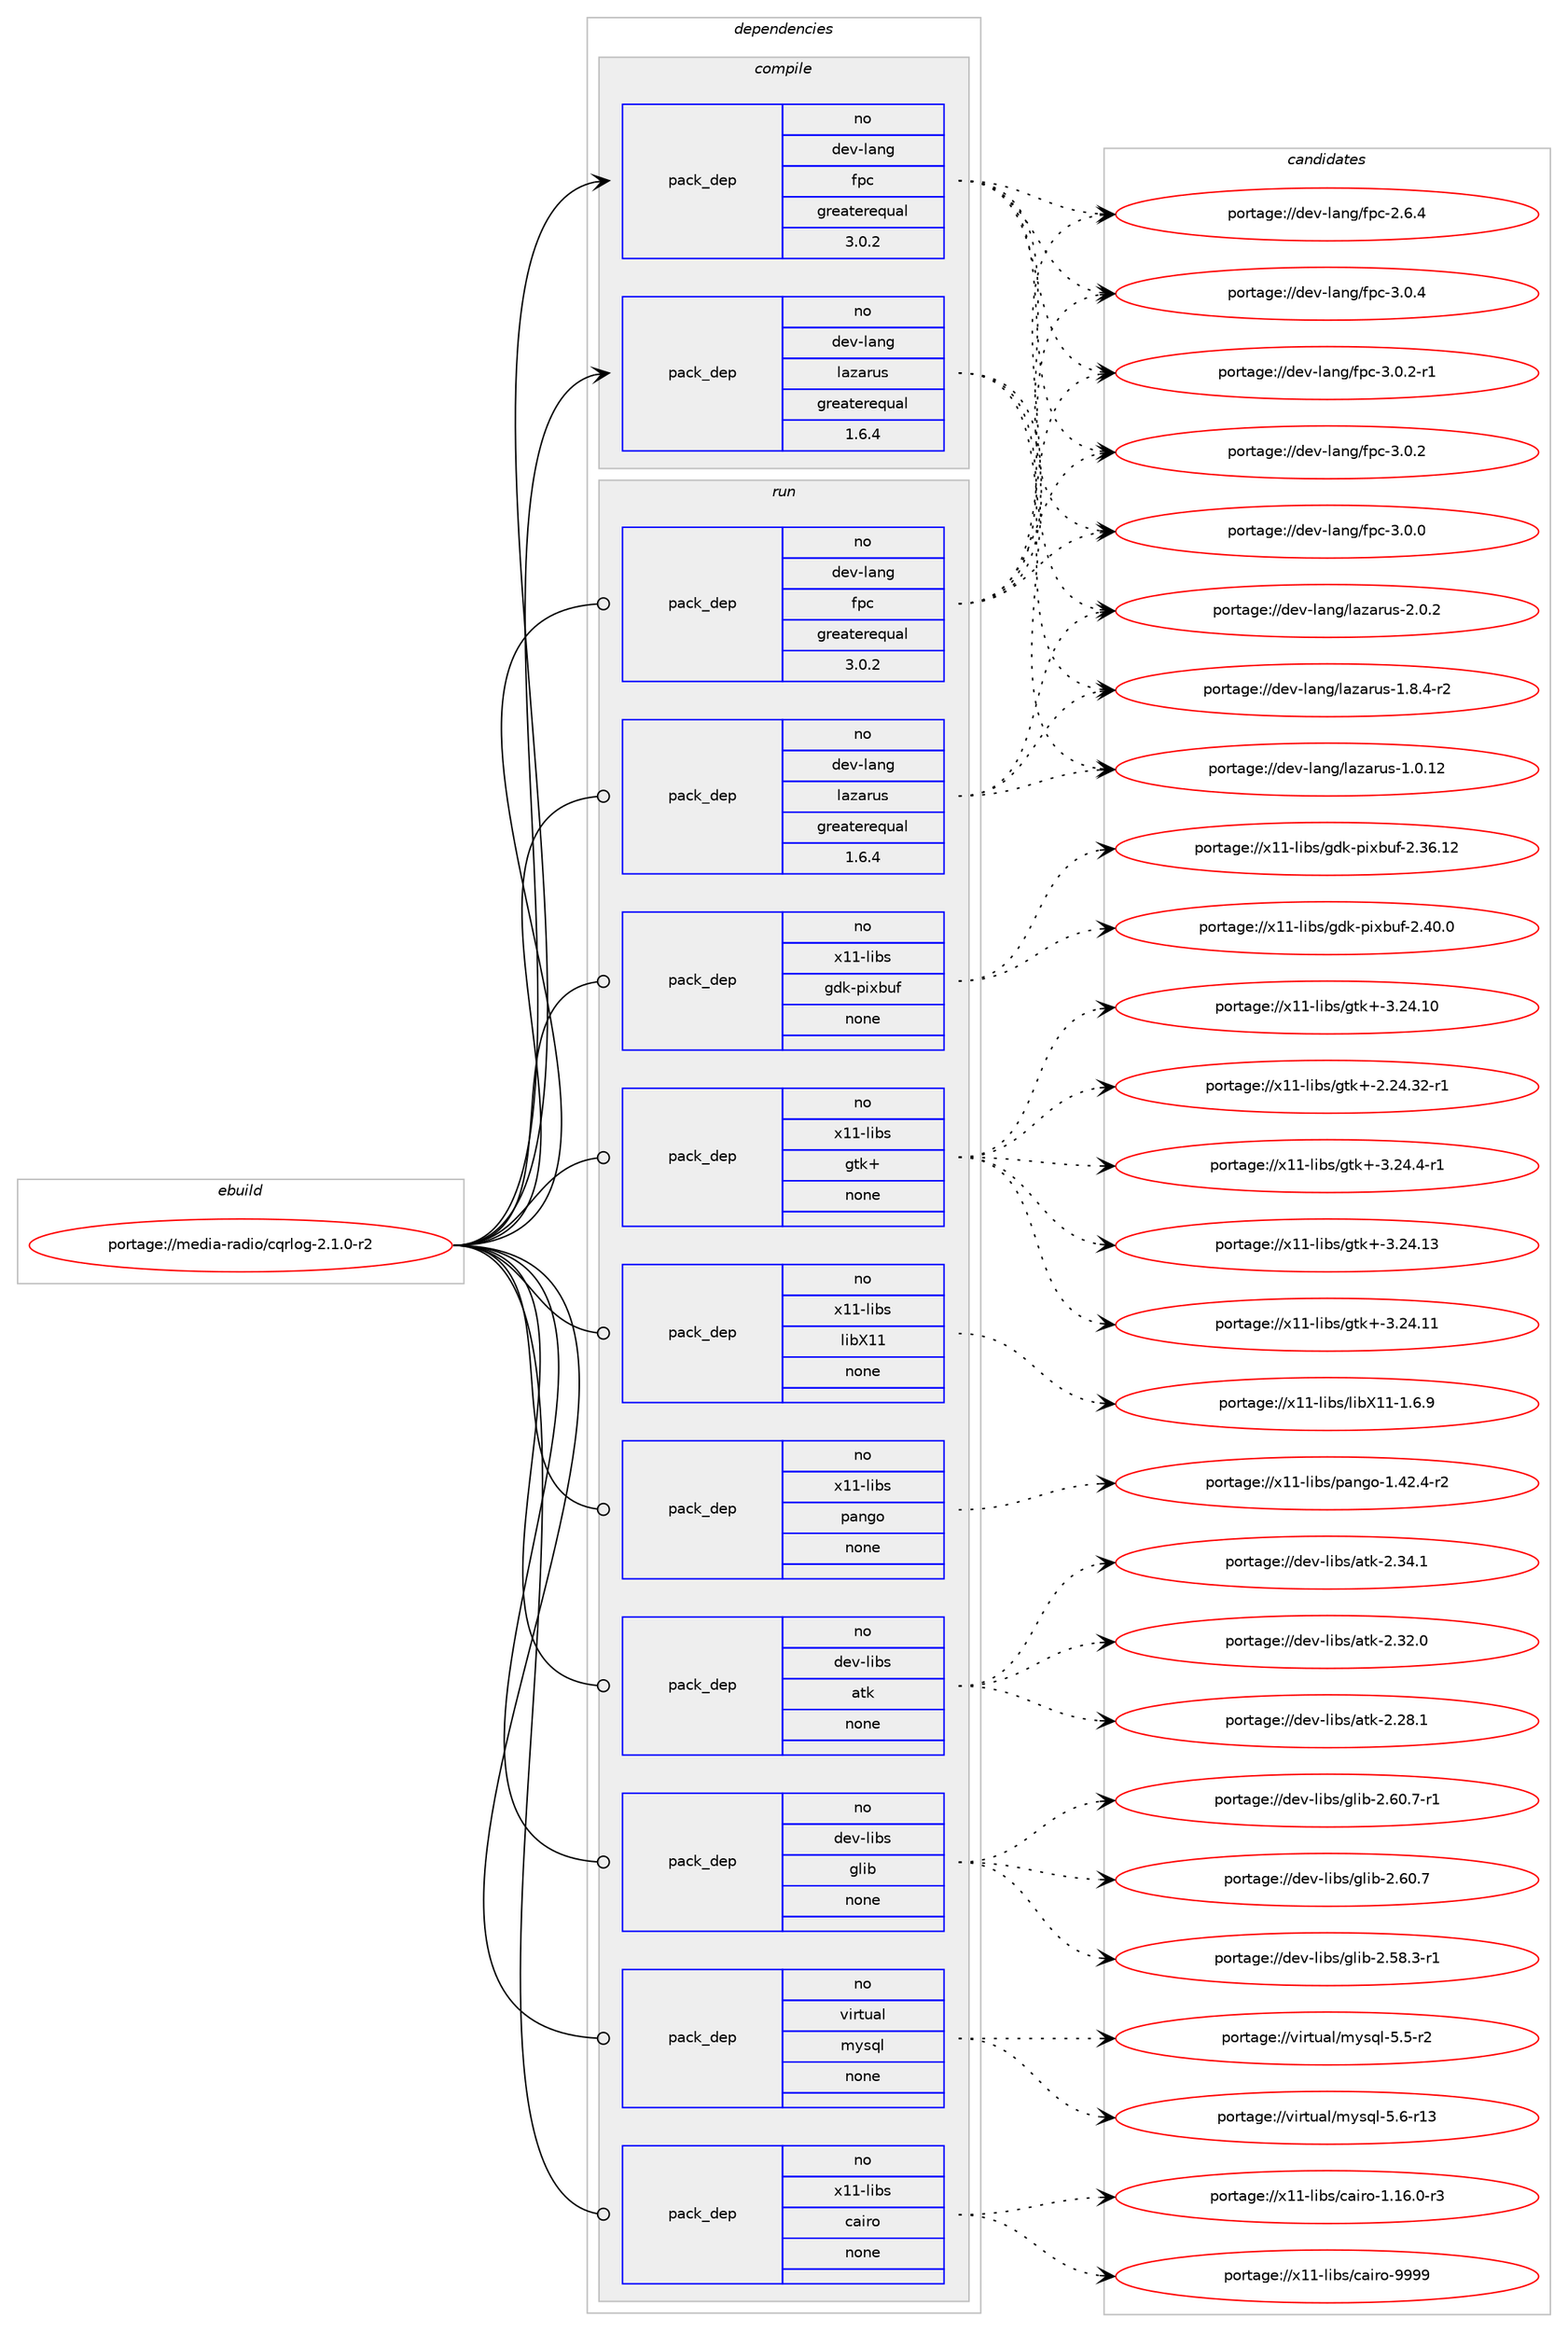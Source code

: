 digraph prolog {

# *************
# Graph options
# *************

newrank=true;
concentrate=true;
compound=true;
graph [rankdir=LR,fontname=Helvetica,fontsize=10,ranksep=1.5];#, ranksep=2.5, nodesep=0.2];
edge  [arrowhead=vee];
node  [fontname=Helvetica,fontsize=10];

# **********
# The ebuild
# **********

subgraph cluster_leftcol {
color=gray;
rank=same;
label=<<i>ebuild</i>>;
id [label="portage://media-radio/cqrlog-2.1.0-r2", color=red, width=4, href="../media-radio/cqrlog-2.1.0-r2.svg"];
}

# ****************
# The dependencies
# ****************

subgraph cluster_midcol {
color=gray;
label=<<i>dependencies</i>>;
subgraph cluster_compile {
fillcolor="#eeeeee";
style=filled;
label=<<i>compile</i>>;
subgraph pack149952 {
dependency197962 [label=<<TABLE BORDER="0" CELLBORDER="1" CELLSPACING="0" CELLPADDING="4" WIDTH="220"><TR><TD ROWSPAN="6" CELLPADDING="30">pack_dep</TD></TR><TR><TD WIDTH="110">no</TD></TR><TR><TD>dev-lang</TD></TR><TR><TD>fpc</TD></TR><TR><TD>greaterequal</TD></TR><TR><TD>3.0.2</TD></TR></TABLE>>, shape=none, color=blue];
}
id:e -> dependency197962:w [weight=20,style="solid",arrowhead="vee"];
subgraph pack149953 {
dependency197963 [label=<<TABLE BORDER="0" CELLBORDER="1" CELLSPACING="0" CELLPADDING="4" WIDTH="220"><TR><TD ROWSPAN="6" CELLPADDING="30">pack_dep</TD></TR><TR><TD WIDTH="110">no</TD></TR><TR><TD>dev-lang</TD></TR><TR><TD>lazarus</TD></TR><TR><TD>greaterequal</TD></TR><TR><TD>1.6.4</TD></TR></TABLE>>, shape=none, color=blue];
}
id:e -> dependency197963:w [weight=20,style="solid",arrowhead="vee"];
}
subgraph cluster_compileandrun {
fillcolor="#eeeeee";
style=filled;
label=<<i>compile and run</i>>;
}
subgraph cluster_run {
fillcolor="#eeeeee";
style=filled;
label=<<i>run</i>>;
subgraph pack149954 {
dependency197964 [label=<<TABLE BORDER="0" CELLBORDER="1" CELLSPACING="0" CELLPADDING="4" WIDTH="220"><TR><TD ROWSPAN="6" CELLPADDING="30">pack_dep</TD></TR><TR><TD WIDTH="110">no</TD></TR><TR><TD>dev-lang</TD></TR><TR><TD>fpc</TD></TR><TR><TD>greaterequal</TD></TR><TR><TD>3.0.2</TD></TR></TABLE>>, shape=none, color=blue];
}
id:e -> dependency197964:w [weight=20,style="solid",arrowhead="odot"];
subgraph pack149955 {
dependency197965 [label=<<TABLE BORDER="0" CELLBORDER="1" CELLSPACING="0" CELLPADDING="4" WIDTH="220"><TR><TD ROWSPAN="6" CELLPADDING="30">pack_dep</TD></TR><TR><TD WIDTH="110">no</TD></TR><TR><TD>dev-lang</TD></TR><TR><TD>lazarus</TD></TR><TR><TD>greaterequal</TD></TR><TR><TD>1.6.4</TD></TR></TABLE>>, shape=none, color=blue];
}
id:e -> dependency197965:w [weight=20,style="solid",arrowhead="odot"];
subgraph pack149956 {
dependency197966 [label=<<TABLE BORDER="0" CELLBORDER="1" CELLSPACING="0" CELLPADDING="4" WIDTH="220"><TR><TD ROWSPAN="6" CELLPADDING="30">pack_dep</TD></TR><TR><TD WIDTH="110">no</TD></TR><TR><TD>dev-libs</TD></TR><TR><TD>atk</TD></TR><TR><TD>none</TD></TR><TR><TD></TD></TR></TABLE>>, shape=none, color=blue];
}
id:e -> dependency197966:w [weight=20,style="solid",arrowhead="odot"];
subgraph pack149957 {
dependency197967 [label=<<TABLE BORDER="0" CELLBORDER="1" CELLSPACING="0" CELLPADDING="4" WIDTH="220"><TR><TD ROWSPAN="6" CELLPADDING="30">pack_dep</TD></TR><TR><TD WIDTH="110">no</TD></TR><TR><TD>dev-libs</TD></TR><TR><TD>glib</TD></TR><TR><TD>none</TD></TR><TR><TD></TD></TR></TABLE>>, shape=none, color=blue];
}
id:e -> dependency197967:w [weight=20,style="solid",arrowhead="odot"];
subgraph pack149958 {
dependency197968 [label=<<TABLE BORDER="0" CELLBORDER="1" CELLSPACING="0" CELLPADDING="4" WIDTH="220"><TR><TD ROWSPAN="6" CELLPADDING="30">pack_dep</TD></TR><TR><TD WIDTH="110">no</TD></TR><TR><TD>virtual</TD></TR><TR><TD>mysql</TD></TR><TR><TD>none</TD></TR><TR><TD></TD></TR></TABLE>>, shape=none, color=blue];
}
id:e -> dependency197968:w [weight=20,style="solid",arrowhead="odot"];
subgraph pack149959 {
dependency197969 [label=<<TABLE BORDER="0" CELLBORDER="1" CELLSPACING="0" CELLPADDING="4" WIDTH="220"><TR><TD ROWSPAN="6" CELLPADDING="30">pack_dep</TD></TR><TR><TD WIDTH="110">no</TD></TR><TR><TD>x11-libs</TD></TR><TR><TD>cairo</TD></TR><TR><TD>none</TD></TR><TR><TD></TD></TR></TABLE>>, shape=none, color=blue];
}
id:e -> dependency197969:w [weight=20,style="solid",arrowhead="odot"];
subgraph pack149960 {
dependency197970 [label=<<TABLE BORDER="0" CELLBORDER="1" CELLSPACING="0" CELLPADDING="4" WIDTH="220"><TR><TD ROWSPAN="6" CELLPADDING="30">pack_dep</TD></TR><TR><TD WIDTH="110">no</TD></TR><TR><TD>x11-libs</TD></TR><TR><TD>gdk-pixbuf</TD></TR><TR><TD>none</TD></TR><TR><TD></TD></TR></TABLE>>, shape=none, color=blue];
}
id:e -> dependency197970:w [weight=20,style="solid",arrowhead="odot"];
subgraph pack149961 {
dependency197971 [label=<<TABLE BORDER="0" CELLBORDER="1" CELLSPACING="0" CELLPADDING="4" WIDTH="220"><TR><TD ROWSPAN="6" CELLPADDING="30">pack_dep</TD></TR><TR><TD WIDTH="110">no</TD></TR><TR><TD>x11-libs</TD></TR><TR><TD>gtk+</TD></TR><TR><TD>none</TD></TR><TR><TD></TD></TR></TABLE>>, shape=none, color=blue];
}
id:e -> dependency197971:w [weight=20,style="solid",arrowhead="odot"];
subgraph pack149962 {
dependency197972 [label=<<TABLE BORDER="0" CELLBORDER="1" CELLSPACING="0" CELLPADDING="4" WIDTH="220"><TR><TD ROWSPAN="6" CELLPADDING="30">pack_dep</TD></TR><TR><TD WIDTH="110">no</TD></TR><TR><TD>x11-libs</TD></TR><TR><TD>libX11</TD></TR><TR><TD>none</TD></TR><TR><TD></TD></TR></TABLE>>, shape=none, color=blue];
}
id:e -> dependency197972:w [weight=20,style="solid",arrowhead="odot"];
subgraph pack149963 {
dependency197973 [label=<<TABLE BORDER="0" CELLBORDER="1" CELLSPACING="0" CELLPADDING="4" WIDTH="220"><TR><TD ROWSPAN="6" CELLPADDING="30">pack_dep</TD></TR><TR><TD WIDTH="110">no</TD></TR><TR><TD>x11-libs</TD></TR><TR><TD>pango</TD></TR><TR><TD>none</TD></TR><TR><TD></TD></TR></TABLE>>, shape=none, color=blue];
}
id:e -> dependency197973:w [weight=20,style="solid",arrowhead="odot"];
}
}

# **************
# The candidates
# **************

subgraph cluster_choices {
rank=same;
color=gray;
label=<<i>candidates</i>>;

subgraph choice149952 {
color=black;
nodesep=1;
choice10010111845108971101034710211299455146484652 [label="portage://dev-lang/fpc-3.0.4", color=red, width=4,href="../dev-lang/fpc-3.0.4.svg"];
choice100101118451089711010347102112994551464846504511449 [label="portage://dev-lang/fpc-3.0.2-r1", color=red, width=4,href="../dev-lang/fpc-3.0.2-r1.svg"];
choice10010111845108971101034710211299455146484650 [label="portage://dev-lang/fpc-3.0.2", color=red, width=4,href="../dev-lang/fpc-3.0.2.svg"];
choice10010111845108971101034710211299455146484648 [label="portage://dev-lang/fpc-3.0.0", color=red, width=4,href="../dev-lang/fpc-3.0.0.svg"];
choice10010111845108971101034710211299455046544652 [label="portage://dev-lang/fpc-2.6.4", color=red, width=4,href="../dev-lang/fpc-2.6.4.svg"];
dependency197962:e -> choice10010111845108971101034710211299455146484652:w [style=dotted,weight="100"];
dependency197962:e -> choice100101118451089711010347102112994551464846504511449:w [style=dotted,weight="100"];
dependency197962:e -> choice10010111845108971101034710211299455146484650:w [style=dotted,weight="100"];
dependency197962:e -> choice10010111845108971101034710211299455146484648:w [style=dotted,weight="100"];
dependency197962:e -> choice10010111845108971101034710211299455046544652:w [style=dotted,weight="100"];
}
subgraph choice149953 {
color=black;
nodesep=1;
choice1001011184510897110103471089712297114117115455046484650 [label="portage://dev-lang/lazarus-2.0.2", color=red, width=4,href="../dev-lang/lazarus-2.0.2.svg"];
choice10010111845108971101034710897122971141171154549465646524511450 [label="portage://dev-lang/lazarus-1.8.4-r2", color=red, width=4,href="../dev-lang/lazarus-1.8.4-r2.svg"];
choice100101118451089711010347108971229711411711545494648464950 [label="portage://dev-lang/lazarus-1.0.12", color=red, width=4,href="../dev-lang/lazarus-1.0.12.svg"];
dependency197963:e -> choice1001011184510897110103471089712297114117115455046484650:w [style=dotted,weight="100"];
dependency197963:e -> choice10010111845108971101034710897122971141171154549465646524511450:w [style=dotted,weight="100"];
dependency197963:e -> choice100101118451089711010347108971229711411711545494648464950:w [style=dotted,weight="100"];
}
subgraph choice149954 {
color=black;
nodesep=1;
choice10010111845108971101034710211299455146484652 [label="portage://dev-lang/fpc-3.0.4", color=red, width=4,href="../dev-lang/fpc-3.0.4.svg"];
choice100101118451089711010347102112994551464846504511449 [label="portage://dev-lang/fpc-3.0.2-r1", color=red, width=4,href="../dev-lang/fpc-3.0.2-r1.svg"];
choice10010111845108971101034710211299455146484650 [label="portage://dev-lang/fpc-3.0.2", color=red, width=4,href="../dev-lang/fpc-3.0.2.svg"];
choice10010111845108971101034710211299455146484648 [label="portage://dev-lang/fpc-3.0.0", color=red, width=4,href="../dev-lang/fpc-3.0.0.svg"];
choice10010111845108971101034710211299455046544652 [label="portage://dev-lang/fpc-2.6.4", color=red, width=4,href="../dev-lang/fpc-2.6.4.svg"];
dependency197964:e -> choice10010111845108971101034710211299455146484652:w [style=dotted,weight="100"];
dependency197964:e -> choice100101118451089711010347102112994551464846504511449:w [style=dotted,weight="100"];
dependency197964:e -> choice10010111845108971101034710211299455146484650:w [style=dotted,weight="100"];
dependency197964:e -> choice10010111845108971101034710211299455146484648:w [style=dotted,weight="100"];
dependency197964:e -> choice10010111845108971101034710211299455046544652:w [style=dotted,weight="100"];
}
subgraph choice149955 {
color=black;
nodesep=1;
choice1001011184510897110103471089712297114117115455046484650 [label="portage://dev-lang/lazarus-2.0.2", color=red, width=4,href="../dev-lang/lazarus-2.0.2.svg"];
choice10010111845108971101034710897122971141171154549465646524511450 [label="portage://dev-lang/lazarus-1.8.4-r2", color=red, width=4,href="../dev-lang/lazarus-1.8.4-r2.svg"];
choice100101118451089711010347108971229711411711545494648464950 [label="portage://dev-lang/lazarus-1.0.12", color=red, width=4,href="../dev-lang/lazarus-1.0.12.svg"];
dependency197965:e -> choice1001011184510897110103471089712297114117115455046484650:w [style=dotted,weight="100"];
dependency197965:e -> choice10010111845108971101034710897122971141171154549465646524511450:w [style=dotted,weight="100"];
dependency197965:e -> choice100101118451089711010347108971229711411711545494648464950:w [style=dotted,weight="100"];
}
subgraph choice149956 {
color=black;
nodesep=1;
choice1001011184510810598115479711610745504651524649 [label="portage://dev-libs/atk-2.34.1", color=red, width=4,href="../dev-libs/atk-2.34.1.svg"];
choice1001011184510810598115479711610745504651504648 [label="portage://dev-libs/atk-2.32.0", color=red, width=4,href="../dev-libs/atk-2.32.0.svg"];
choice1001011184510810598115479711610745504650564649 [label="portage://dev-libs/atk-2.28.1", color=red, width=4,href="../dev-libs/atk-2.28.1.svg"];
dependency197966:e -> choice1001011184510810598115479711610745504651524649:w [style=dotted,weight="100"];
dependency197966:e -> choice1001011184510810598115479711610745504651504648:w [style=dotted,weight="100"];
dependency197966:e -> choice1001011184510810598115479711610745504650564649:w [style=dotted,weight="100"];
}
subgraph choice149957 {
color=black;
nodesep=1;
choice10010111845108105981154710310810598455046544846554511449 [label="portage://dev-libs/glib-2.60.7-r1", color=red, width=4,href="../dev-libs/glib-2.60.7-r1.svg"];
choice1001011184510810598115471031081059845504654484655 [label="portage://dev-libs/glib-2.60.7", color=red, width=4,href="../dev-libs/glib-2.60.7.svg"];
choice10010111845108105981154710310810598455046535646514511449 [label="portage://dev-libs/glib-2.58.3-r1", color=red, width=4,href="../dev-libs/glib-2.58.3-r1.svg"];
dependency197967:e -> choice10010111845108105981154710310810598455046544846554511449:w [style=dotted,weight="100"];
dependency197967:e -> choice1001011184510810598115471031081059845504654484655:w [style=dotted,weight="100"];
dependency197967:e -> choice10010111845108105981154710310810598455046535646514511449:w [style=dotted,weight="100"];
}
subgraph choice149958 {
color=black;
nodesep=1;
choice118105114116117971084710912111511310845534654451144951 [label="portage://virtual/mysql-5.6-r13", color=red, width=4,href="../virtual/mysql-5.6-r13.svg"];
choice1181051141161179710847109121115113108455346534511450 [label="portage://virtual/mysql-5.5-r2", color=red, width=4,href="../virtual/mysql-5.5-r2.svg"];
dependency197968:e -> choice118105114116117971084710912111511310845534654451144951:w [style=dotted,weight="100"];
dependency197968:e -> choice1181051141161179710847109121115113108455346534511450:w [style=dotted,weight="100"];
}
subgraph choice149959 {
color=black;
nodesep=1;
choice120494945108105981154799971051141114557575757 [label="portage://x11-libs/cairo-9999", color=red, width=4,href="../x11-libs/cairo-9999.svg"];
choice12049494510810598115479997105114111454946495446484511451 [label="portage://x11-libs/cairo-1.16.0-r3", color=red, width=4,href="../x11-libs/cairo-1.16.0-r3.svg"];
dependency197969:e -> choice120494945108105981154799971051141114557575757:w [style=dotted,weight="100"];
dependency197969:e -> choice12049494510810598115479997105114111454946495446484511451:w [style=dotted,weight="100"];
}
subgraph choice149960 {
color=black;
nodesep=1;
choice1204949451081059811547103100107451121051209811710245504652484648 [label="portage://x11-libs/gdk-pixbuf-2.40.0", color=red, width=4,href="../x11-libs/gdk-pixbuf-2.40.0.svg"];
choice120494945108105981154710310010745112105120981171024550465154464950 [label="portage://x11-libs/gdk-pixbuf-2.36.12", color=red, width=4,href="../x11-libs/gdk-pixbuf-2.36.12.svg"];
dependency197970:e -> choice1204949451081059811547103100107451121051209811710245504652484648:w [style=dotted,weight="100"];
dependency197970:e -> choice120494945108105981154710310010745112105120981171024550465154464950:w [style=dotted,weight="100"];
}
subgraph choice149961 {
color=black;
nodesep=1;
choice120494945108105981154710311610743455146505246524511449 [label="portage://x11-libs/gtk+-3.24.4-r1", color=red, width=4,href="../x11-libs/gtk+-3.24.4-r1.svg"];
choice1204949451081059811547103116107434551465052464951 [label="portage://x11-libs/gtk+-3.24.13", color=red, width=4,href="../x11-libs/gtk+-3.24.13.svg"];
choice1204949451081059811547103116107434551465052464949 [label="portage://x11-libs/gtk+-3.24.11", color=red, width=4,href="../x11-libs/gtk+-3.24.11.svg"];
choice1204949451081059811547103116107434551465052464948 [label="portage://x11-libs/gtk+-3.24.10", color=red, width=4,href="../x11-libs/gtk+-3.24.10.svg"];
choice12049494510810598115471031161074345504650524651504511449 [label="portage://x11-libs/gtk+-2.24.32-r1", color=red, width=4,href="../x11-libs/gtk+-2.24.32-r1.svg"];
dependency197971:e -> choice120494945108105981154710311610743455146505246524511449:w [style=dotted,weight="100"];
dependency197971:e -> choice1204949451081059811547103116107434551465052464951:w [style=dotted,weight="100"];
dependency197971:e -> choice1204949451081059811547103116107434551465052464949:w [style=dotted,weight="100"];
dependency197971:e -> choice1204949451081059811547103116107434551465052464948:w [style=dotted,weight="100"];
dependency197971:e -> choice12049494510810598115471031161074345504650524651504511449:w [style=dotted,weight="100"];
}
subgraph choice149962 {
color=black;
nodesep=1;
choice120494945108105981154710810598884949454946544657 [label="portage://x11-libs/libX11-1.6.9", color=red, width=4,href="../x11-libs/libX11-1.6.9.svg"];
dependency197972:e -> choice120494945108105981154710810598884949454946544657:w [style=dotted,weight="100"];
}
subgraph choice149963 {
color=black;
nodesep=1;
choice120494945108105981154711297110103111454946525046524511450 [label="portage://x11-libs/pango-1.42.4-r2", color=red, width=4,href="../x11-libs/pango-1.42.4-r2.svg"];
dependency197973:e -> choice120494945108105981154711297110103111454946525046524511450:w [style=dotted,weight="100"];
}
}

}
